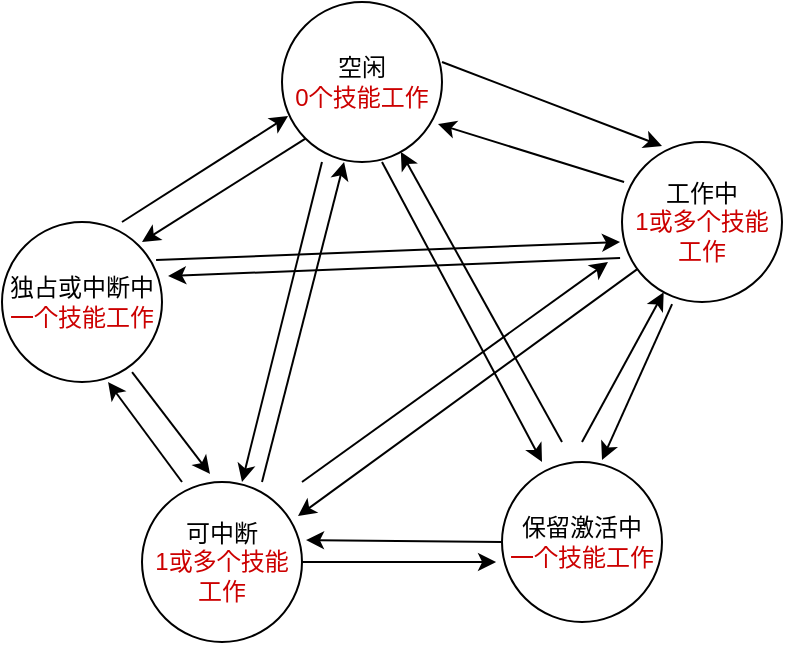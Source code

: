 <mxfile version="14.0.4" type="github"><diagram id="O_nYU5xVGHxQDZ3acTsT" name="Page-1"><mxGraphModel dx="946" dy="493" grid="1" gridSize="10" guides="1" tooltips="1" connect="1" arrows="1" fold="1" page="1" pageScale="1" pageWidth="827" pageHeight="1169" math="0" shadow="0"><root><mxCell id="0"/><mxCell id="1" parent="0"/><mxCell id="kT6Yea2y5OVJDgPDmXtH-1" value="空闲&lt;br&gt;&lt;font color=&quot;#cc0000&quot;&gt;0个技能工作&lt;/font&gt;" style="ellipse;whiteSpace=wrap;html=1;aspect=fixed;" parent="1" vertex="1"><mxGeometry x="310" y="80" width="80" height="80" as="geometry"/></mxCell><mxCell id="kT6Yea2y5OVJDgPDmXtH-5" value="可中断&lt;br&gt;&lt;font color=&quot;#cc0000&quot;&gt;1或多个技能工作&lt;/font&gt;" style="ellipse;whiteSpace=wrap;html=1;aspect=fixed;" parent="1" vertex="1"><mxGeometry x="240" y="320" width="80" height="80" as="geometry"/></mxCell><mxCell id="SihhZUT2_kphoTdJGSck-1" value="独占或中断中&lt;br&gt;&lt;font color=&quot;#cc0000&quot;&gt;一个技能工作&lt;/font&gt;" style="ellipse;whiteSpace=wrap;html=1;aspect=fixed;" vertex="1" parent="1"><mxGeometry x="170" y="190" width="80" height="80" as="geometry"/></mxCell><mxCell id="SihhZUT2_kphoTdJGSck-2" value="工作中&lt;br&gt;&lt;font color=&quot;#cc0000&quot;&gt;1或多个技能工作&lt;/font&gt;" style="ellipse;whiteSpace=wrap;html=1;aspect=fixed;" vertex="1" parent="1"><mxGeometry x="480" y="150" width="80" height="80" as="geometry"/></mxCell><mxCell id="SihhZUT2_kphoTdJGSck-3" value="保留激活中&lt;br&gt;&lt;font color=&quot;#cc0000&quot;&gt;一个技能工作&lt;/font&gt;" style="ellipse;whiteSpace=wrap;html=1;aspect=fixed;" vertex="1" parent="1"><mxGeometry x="420" y="310" width="80" height="80" as="geometry"/></mxCell><mxCell id="SihhZUT2_kphoTdJGSck-7" value="" style="endArrow=classic;html=1;exitX=1;exitY=0.375;exitDx=0;exitDy=0;exitPerimeter=0;entryX=0.25;entryY=0.025;entryDx=0;entryDy=0;entryPerimeter=0;" edge="1" parent="1" source="kT6Yea2y5OVJDgPDmXtH-1" target="SihhZUT2_kphoTdJGSck-2"><mxGeometry width="50" height="50" relative="1" as="geometry"><mxPoint x="470" y="210" as="sourcePoint"/><mxPoint x="520" y="160" as="targetPoint"/><Array as="points"/></mxGeometry></mxCell><mxCell id="SihhZUT2_kphoTdJGSck-8" value="" style="endArrow=classic;html=1;entryX=0.038;entryY=0.713;entryDx=0;entryDy=0;entryPerimeter=0;" edge="1" parent="1" target="kT6Yea2y5OVJDgPDmXtH-1"><mxGeometry width="50" height="50" relative="1" as="geometry"><mxPoint x="230" y="190" as="sourcePoint"/><mxPoint x="280" y="140" as="targetPoint"/></mxGeometry></mxCell><mxCell id="SihhZUT2_kphoTdJGSck-9" value="" style="endArrow=classic;html=1;entryX=-0.012;entryY=0.625;entryDx=0;entryDy=0;entryPerimeter=0;exitX=0.963;exitY=0.238;exitDx=0;exitDy=0;exitPerimeter=0;" edge="1" parent="1" source="SihhZUT2_kphoTdJGSck-1" target="SihhZUT2_kphoTdJGSck-2"><mxGeometry width="50" height="50" relative="1" as="geometry"><mxPoint x="240" y="200" as="sourcePoint"/><mxPoint x="470" y="200" as="targetPoint"/><Array as="points"/></mxGeometry></mxCell><mxCell id="SihhZUT2_kphoTdJGSck-10" value="" style="endArrow=classic;html=1;entryX=0.038;entryY=0.713;entryDx=0;entryDy=0;entryPerimeter=0;exitX=0.25;exitY=0;exitDx=0;exitDy=0;exitPerimeter=0;" edge="1" parent="1" source="kT6Yea2y5OVJDgPDmXtH-5"><mxGeometry width="50" height="50" relative="1" as="geometry"><mxPoint x="140" y="322.96" as="sourcePoint"/><mxPoint x="223.04" y="270.0" as="targetPoint"/></mxGeometry></mxCell><mxCell id="SihhZUT2_kphoTdJGSck-11" value="" style="endArrow=classic;html=1;entryX=0.975;entryY=0.213;entryDx=0;entryDy=0;entryPerimeter=0;" edge="1" parent="1" source="SihhZUT2_kphoTdJGSck-2" target="kT6Yea2y5OVJDgPDmXtH-5"><mxGeometry width="50" height="50" relative="1" as="geometry"><mxPoint x="290" y="270" as="sourcePoint"/><mxPoint x="373.04" y="217.04" as="targetPoint"/></mxGeometry></mxCell><mxCell id="SihhZUT2_kphoTdJGSck-12" value="" style="endArrow=classic;html=1;entryX=1.038;entryY=0.338;entryDx=0;entryDy=0;entryPerimeter=0;exitX=-0.012;exitY=0.725;exitDx=0;exitDy=0;exitPerimeter=0;" edge="1" parent="1" source="SihhZUT2_kphoTdJGSck-2" target="SihhZUT2_kphoTdJGSck-1"><mxGeometry width="50" height="50" relative="1" as="geometry"><mxPoint x="270" y="230" as="sourcePoint"/><mxPoint x="353.04" y="177.04" as="targetPoint"/></mxGeometry></mxCell><mxCell id="SihhZUT2_kphoTdJGSck-13" value="" style="endArrow=classic;html=1;entryX=0.388;entryY=1;entryDx=0;entryDy=0;entryPerimeter=0;exitX=0.75;exitY=0;exitDx=0;exitDy=0;exitPerimeter=0;" edge="1" parent="1" source="kT6Yea2y5OVJDgPDmXtH-5" target="kT6Yea2y5OVJDgPDmXtH-1"><mxGeometry width="50" height="50" relative="1" as="geometry"><mxPoint x="280" y="240" as="sourcePoint"/><mxPoint x="363.04" y="187.04" as="targetPoint"/></mxGeometry></mxCell><mxCell id="SihhZUT2_kphoTdJGSck-14" value="" style="endArrow=classic;html=1;entryX=0.25;entryY=0;entryDx=0;entryDy=0;entryPerimeter=0;exitX=0.625;exitY=1;exitDx=0;exitDy=0;exitPerimeter=0;" edge="1" parent="1" source="kT6Yea2y5OVJDgPDmXtH-1" target="SihhZUT2_kphoTdJGSck-3"><mxGeometry width="50" height="50" relative="1" as="geometry"><mxPoint x="290" y="250" as="sourcePoint"/><mxPoint x="373.04" y="197.04" as="targetPoint"/></mxGeometry></mxCell><mxCell id="SihhZUT2_kphoTdJGSck-15" value="" style="endArrow=classic;html=1;entryX=0.625;entryY=-0.012;entryDx=0;entryDy=0;entryPerimeter=0;exitX=0.313;exitY=1.013;exitDx=0;exitDy=0;exitPerimeter=0;" edge="1" parent="1" source="SihhZUT2_kphoTdJGSck-2" target="SihhZUT2_kphoTdJGSck-3"><mxGeometry width="50" height="50" relative="1" as="geometry"><mxPoint x="300" y="260" as="sourcePoint"/><mxPoint x="383.04" y="207.04" as="targetPoint"/></mxGeometry></mxCell><mxCell id="SihhZUT2_kphoTdJGSck-16" value="" style="endArrow=classic;html=1;entryX=0.425;entryY=-0.05;entryDx=0;entryDy=0;entryPerimeter=0;exitX=0.813;exitY=0.938;exitDx=0;exitDy=0;exitPerimeter=0;" edge="1" parent="1" source="SihhZUT2_kphoTdJGSck-1" target="kT6Yea2y5OVJDgPDmXtH-5"><mxGeometry width="50" height="50" relative="1" as="geometry"><mxPoint x="310" y="270" as="sourcePoint"/><mxPoint x="393.04" y="217.04" as="targetPoint"/></mxGeometry></mxCell><mxCell id="SihhZUT2_kphoTdJGSck-17" value="" style="endArrow=classic;html=1;exitX=0;exitY=1;exitDx=0;exitDy=0;" edge="1" parent="1" source="kT6Yea2y5OVJDgPDmXtH-1"><mxGeometry width="50" height="50" relative="1" as="geometry"><mxPoint x="320" y="280" as="sourcePoint"/><mxPoint x="240" y="200" as="targetPoint"/></mxGeometry></mxCell><mxCell id="SihhZUT2_kphoTdJGSck-18" value="" style="endArrow=classic;html=1;entryX=0.975;entryY=0.763;entryDx=0;entryDy=0;entryPerimeter=0;exitX=0.013;exitY=0.25;exitDx=0;exitDy=0;exitPerimeter=0;" edge="1" parent="1" source="SihhZUT2_kphoTdJGSck-2" target="kT6Yea2y5OVJDgPDmXtH-1"><mxGeometry width="50" height="50" relative="1" as="geometry"><mxPoint x="330" y="290" as="sourcePoint"/><mxPoint x="413.04" y="237.04" as="targetPoint"/></mxGeometry></mxCell><mxCell id="SihhZUT2_kphoTdJGSck-19" value="" style="endArrow=classic;html=1;entryX=0.625;entryY=0;entryDx=0;entryDy=0;entryPerimeter=0;exitX=0.25;exitY=1;exitDx=0;exitDy=0;exitPerimeter=0;" edge="1" parent="1" source="kT6Yea2y5OVJDgPDmXtH-1" target="kT6Yea2y5OVJDgPDmXtH-5"><mxGeometry width="50" height="50" relative="1" as="geometry"><mxPoint x="340" y="300" as="sourcePoint"/><mxPoint x="423.04" y="247.04" as="targetPoint"/></mxGeometry></mxCell><mxCell id="SihhZUT2_kphoTdJGSck-20" value="" style="endArrow=classic;html=1;" edge="1" parent="1" target="kT6Yea2y5OVJDgPDmXtH-1"><mxGeometry width="50" height="50" relative="1" as="geometry"><mxPoint x="450" y="300" as="sourcePoint"/><mxPoint x="390" y="180" as="targetPoint"/></mxGeometry></mxCell><mxCell id="SihhZUT2_kphoTdJGSck-21" value="" style="endArrow=classic;html=1;" edge="1" parent="1" target="SihhZUT2_kphoTdJGSck-2"><mxGeometry width="50" height="50" relative="1" as="geometry"><mxPoint x="460" y="300" as="sourcePoint"/><mxPoint x="443.04" y="267.04" as="targetPoint"/></mxGeometry></mxCell><mxCell id="SihhZUT2_kphoTdJGSck-22" value="" style="endArrow=classic;html=1;exitX=0;exitY=0.5;exitDx=0;exitDy=0;entryX=1.025;entryY=0.363;entryDx=0;entryDy=0;entryPerimeter=0;" edge="1" parent="1" source="SihhZUT2_kphoTdJGSck-3" target="kT6Yea2y5OVJDgPDmXtH-5"><mxGeometry width="50" height="50" relative="1" as="geometry"><mxPoint x="410" y="350" as="sourcePoint"/><mxPoint x="330" y="350" as="targetPoint"/></mxGeometry></mxCell><mxCell id="SihhZUT2_kphoTdJGSck-24" value="" style="endArrow=classic;html=1;" edge="1" parent="1"><mxGeometry width="50" height="50" relative="1" as="geometry"><mxPoint x="320" y="320" as="sourcePoint"/><mxPoint x="473" y="210" as="targetPoint"/></mxGeometry></mxCell><mxCell id="SihhZUT2_kphoTdJGSck-25" value="" style="endArrow=classic;html=1;entryX=-0.037;entryY=0.625;entryDx=0;entryDy=0;entryPerimeter=0;exitX=1;exitY=0.5;exitDx=0;exitDy=0;" edge="1" parent="1" source="kT6Yea2y5OVJDgPDmXtH-5" target="SihhZUT2_kphoTdJGSck-3"><mxGeometry width="50" height="50" relative="1" as="geometry"><mxPoint x="400" y="360" as="sourcePoint"/><mxPoint x="483.04" y="307.04" as="targetPoint"/></mxGeometry></mxCell></root></mxGraphModel></diagram></mxfile>